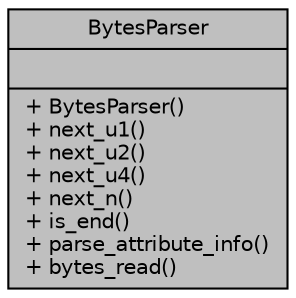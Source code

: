 digraph "BytesParser"
{
  bgcolor="transparent";
  edge [fontname="Helvetica",fontsize="10",labelfontname="Helvetica",labelfontsize="10"];
  node [fontname="Helvetica",fontsize="10",shape=record];
  Node1 [label="{BytesParser\n||+ BytesParser()\l+ next_u1()\l+ next_u2()\l+ next_u4()\l+ next_n()\l+ is_end()\l+ parse_attribute_info()\l+ bytes_read()\l}",height=0.2,width=0.4,color="black", fillcolor="grey75", style="filled", fontcolor="black"];
}
